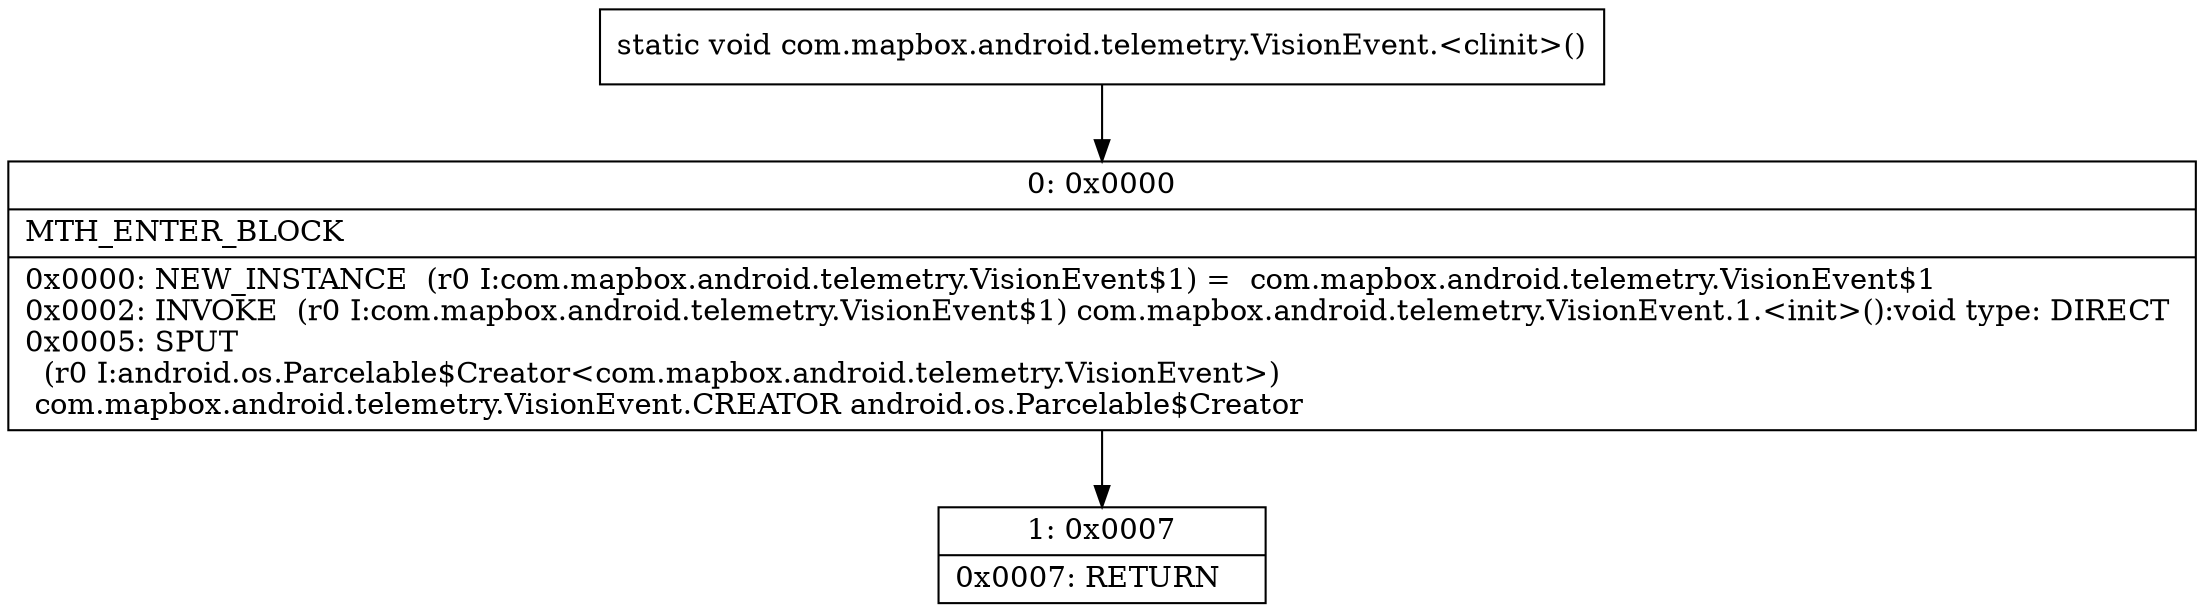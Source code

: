 digraph "CFG forcom.mapbox.android.telemetry.VisionEvent.\<clinit\>()V" {
Node_0 [shape=record,label="{0\:\ 0x0000|MTH_ENTER_BLOCK\l|0x0000: NEW_INSTANCE  (r0 I:com.mapbox.android.telemetry.VisionEvent$1) =  com.mapbox.android.telemetry.VisionEvent$1 \l0x0002: INVOKE  (r0 I:com.mapbox.android.telemetry.VisionEvent$1) com.mapbox.android.telemetry.VisionEvent.1.\<init\>():void type: DIRECT \l0x0005: SPUT  \l  (r0 I:android.os.Parcelable$Creator\<com.mapbox.android.telemetry.VisionEvent\>)\l com.mapbox.android.telemetry.VisionEvent.CREATOR android.os.Parcelable$Creator \l}"];
Node_1 [shape=record,label="{1\:\ 0x0007|0x0007: RETURN   \l}"];
MethodNode[shape=record,label="{static void com.mapbox.android.telemetry.VisionEvent.\<clinit\>() }"];
MethodNode -> Node_0;
Node_0 -> Node_1;
}

